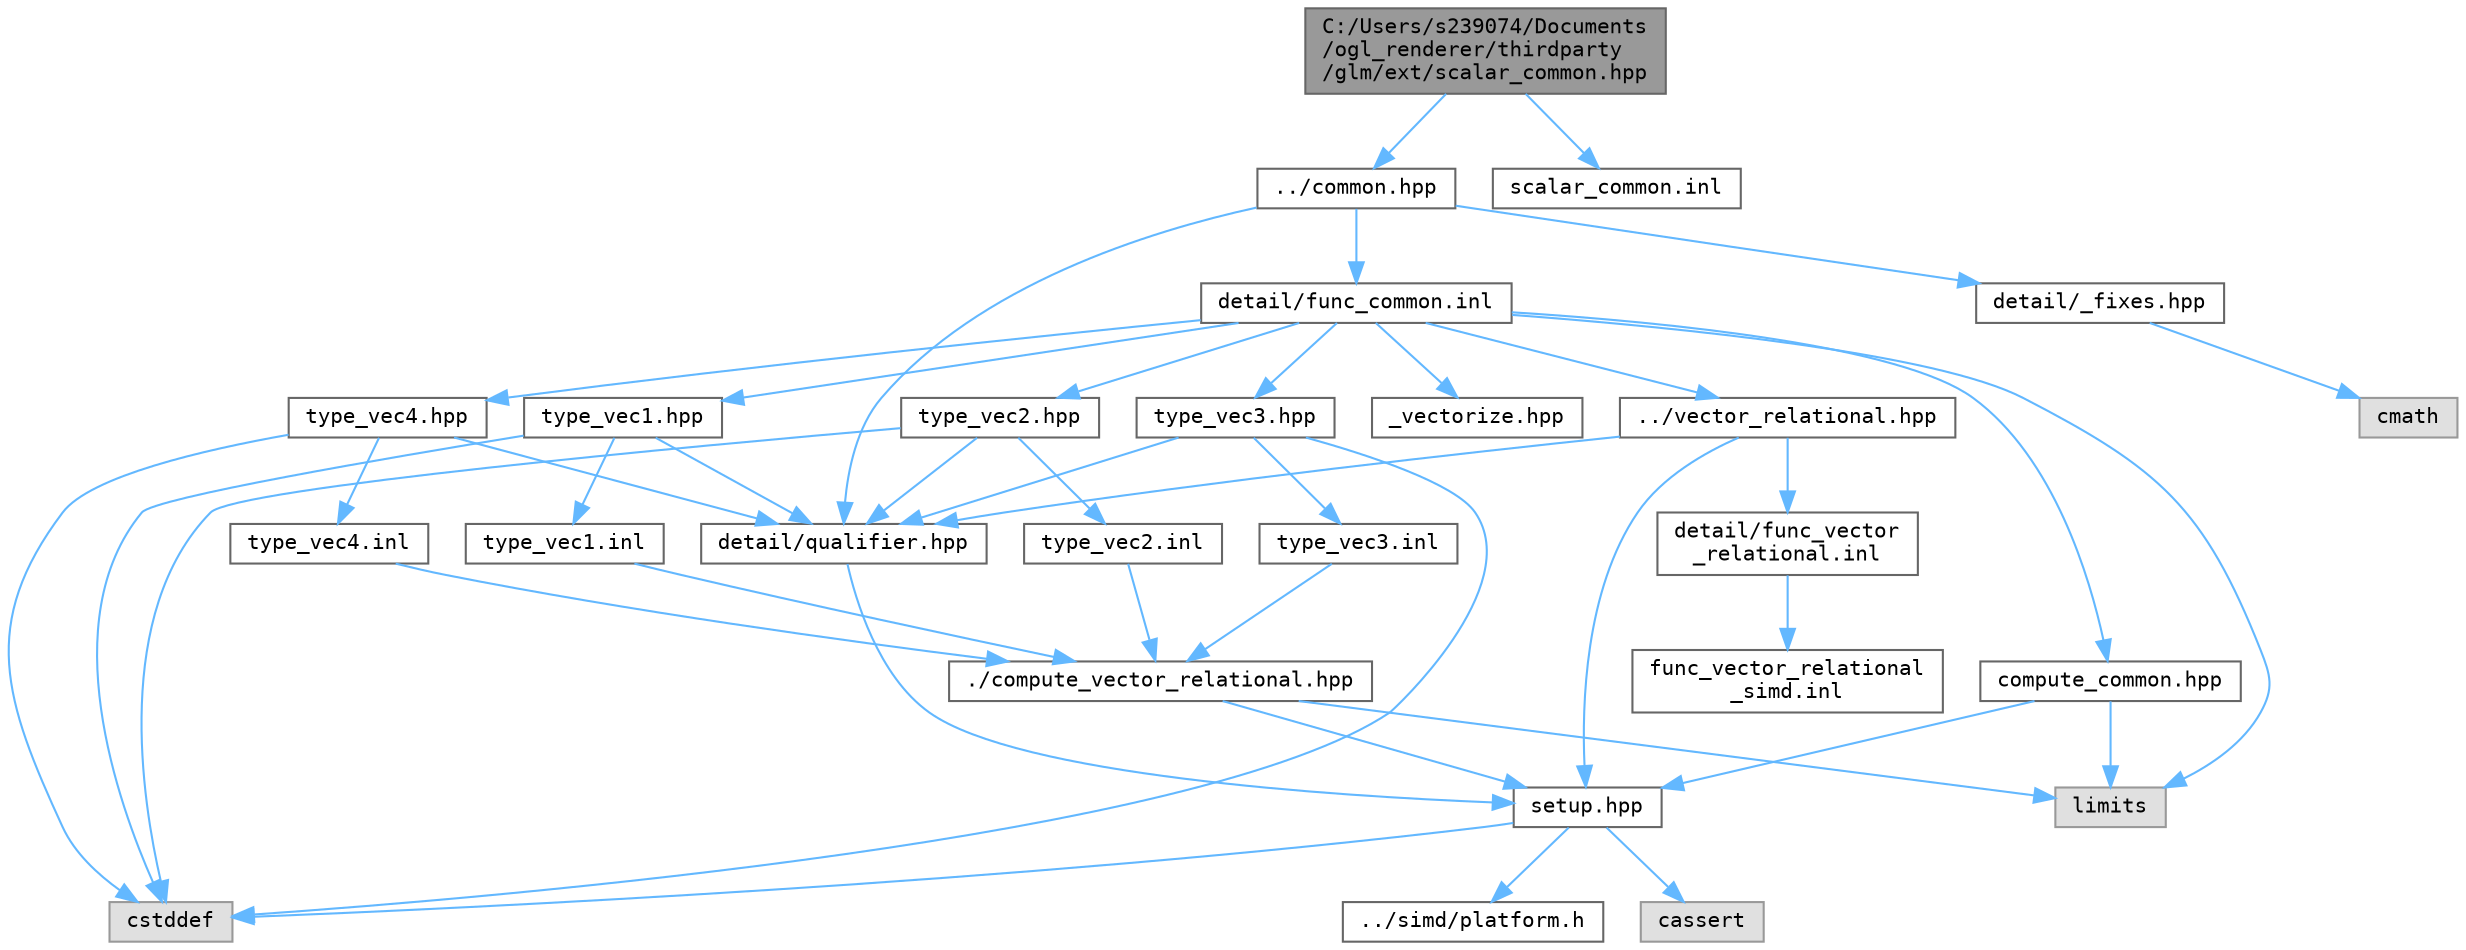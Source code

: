digraph "C:/Users/s239074/Documents/ogl_renderer/thirdparty/glm/ext/scalar_common.hpp"
{
 // LATEX_PDF_SIZE
  bgcolor="transparent";
  edge [fontname=Terminal,fontsize=10,labelfontname=Helvetica,labelfontsize=10];
  node [fontname=Terminal,fontsize=10,shape=box,height=0.2,width=0.4];
  Node1 [label="C:/Users/s239074/Documents\l/ogl_renderer/thirdparty\l/glm/ext/scalar_common.hpp",height=0.2,width=0.4,color="gray40", fillcolor="grey60", style="filled", fontcolor="black",tooltip=" "];
  Node1 -> Node2 [color="steelblue1",style="solid"];
  Node2 [label="../common.hpp",height=0.2,width=0.4,color="grey40", fillcolor="white", style="filled",URL="$common_8hpp.html",tooltip=" "];
  Node2 -> Node3 [color="steelblue1",style="solid"];
  Node3 [label="detail/qualifier.hpp",height=0.2,width=0.4,color="grey40", fillcolor="white", style="filled",URL="$qualifier_8hpp.html",tooltip=" "];
  Node3 -> Node4 [color="steelblue1",style="solid"];
  Node4 [label="setup.hpp",height=0.2,width=0.4,color="grey40", fillcolor="white", style="filled",URL="$setup_8hpp.html",tooltip=" "];
  Node4 -> Node5 [color="steelblue1",style="solid"];
  Node5 [label="cassert",height=0.2,width=0.4,color="grey60", fillcolor="#E0E0E0", style="filled",tooltip=" "];
  Node4 -> Node6 [color="steelblue1",style="solid"];
  Node6 [label="cstddef",height=0.2,width=0.4,color="grey60", fillcolor="#E0E0E0", style="filled",tooltip=" "];
  Node4 -> Node7 [color="steelblue1",style="solid"];
  Node7 [label="../simd/platform.h",height=0.2,width=0.4,color="grey40", fillcolor="white", style="filled",URL="$platform_8h.html",tooltip=" "];
  Node2 -> Node8 [color="steelblue1",style="solid"];
  Node8 [label="detail/_fixes.hpp",height=0.2,width=0.4,color="grey40", fillcolor="white", style="filled",URL="$__fixes_8hpp.html",tooltip=" "];
  Node8 -> Node9 [color="steelblue1",style="solid"];
  Node9 [label="cmath",height=0.2,width=0.4,color="grey60", fillcolor="#E0E0E0", style="filled",tooltip=" "];
  Node2 -> Node10 [color="steelblue1",style="solid"];
  Node10 [label="detail/func_common.inl",height=0.2,width=0.4,color="grey40", fillcolor="white", style="filled",URL="$func__common_8inl.html",tooltip=" "];
  Node10 -> Node11 [color="steelblue1",style="solid"];
  Node11 [label="../vector_relational.hpp",height=0.2,width=0.4,color="grey40", fillcolor="white", style="filled",URL="$vector__relational_8hpp.html",tooltip=" "];
  Node11 -> Node3 [color="steelblue1",style="solid"];
  Node11 -> Node4 [color="steelblue1",style="solid"];
  Node11 -> Node12 [color="steelblue1",style="solid"];
  Node12 [label="detail/func_vector\l_relational.inl",height=0.2,width=0.4,color="grey40", fillcolor="white", style="filled",URL="$func__vector__relational_8inl.html",tooltip=" "];
  Node12 -> Node13 [color="steelblue1",style="solid"];
  Node13 [label="func_vector_relational\l_simd.inl",height=0.2,width=0.4,color="grey40", fillcolor="white", style="filled",URL="$func__vector__relational__simd_8inl.html",tooltip=" "];
  Node10 -> Node14 [color="steelblue1",style="solid"];
  Node14 [label="compute_common.hpp",height=0.2,width=0.4,color="grey40", fillcolor="white", style="filled",URL="$compute__common_8hpp.html",tooltip=" "];
  Node14 -> Node4 [color="steelblue1",style="solid"];
  Node14 -> Node15 [color="steelblue1",style="solid"];
  Node15 [label="limits",height=0.2,width=0.4,color="grey60", fillcolor="#E0E0E0", style="filled",tooltip=" "];
  Node10 -> Node16 [color="steelblue1",style="solid"];
  Node16 [label="type_vec1.hpp",height=0.2,width=0.4,color="grey40", fillcolor="white", style="filled",URL="$type__vec1_8hpp.html",tooltip=" "];
  Node16 -> Node3 [color="steelblue1",style="solid"];
  Node16 -> Node6 [color="steelblue1",style="solid"];
  Node16 -> Node17 [color="steelblue1",style="solid"];
  Node17 [label="type_vec1.inl",height=0.2,width=0.4,color="grey40", fillcolor="white", style="filled",URL="$type__vec1_8inl.html",tooltip=" "];
  Node17 -> Node18 [color="steelblue1",style="solid"];
  Node18 [label="./compute_vector_relational.hpp",height=0.2,width=0.4,color="grey40", fillcolor="white", style="filled",URL="$compute__vector__relational_8hpp.html",tooltip=" "];
  Node18 -> Node4 [color="steelblue1",style="solid"];
  Node18 -> Node15 [color="steelblue1",style="solid"];
  Node10 -> Node19 [color="steelblue1",style="solid"];
  Node19 [label="type_vec2.hpp",height=0.2,width=0.4,color="grey40", fillcolor="white", style="filled",URL="$type__vec2_8hpp.html",tooltip=" "];
  Node19 -> Node3 [color="steelblue1",style="solid"];
  Node19 -> Node6 [color="steelblue1",style="solid"];
  Node19 -> Node20 [color="steelblue1",style="solid"];
  Node20 [label="type_vec2.inl",height=0.2,width=0.4,color="grey40", fillcolor="white", style="filled",URL="$type__vec2_8inl.html",tooltip=" "];
  Node20 -> Node18 [color="steelblue1",style="solid"];
  Node10 -> Node21 [color="steelblue1",style="solid"];
  Node21 [label="type_vec3.hpp",height=0.2,width=0.4,color="grey40", fillcolor="white", style="filled",URL="$type__vec3_8hpp.html",tooltip=" "];
  Node21 -> Node3 [color="steelblue1",style="solid"];
  Node21 -> Node6 [color="steelblue1",style="solid"];
  Node21 -> Node22 [color="steelblue1",style="solid"];
  Node22 [label="type_vec3.inl",height=0.2,width=0.4,color="grey40", fillcolor="white", style="filled",URL="$type__vec3_8inl.html",tooltip=" "];
  Node22 -> Node18 [color="steelblue1",style="solid"];
  Node10 -> Node23 [color="steelblue1",style="solid"];
  Node23 [label="type_vec4.hpp",height=0.2,width=0.4,color="grey40", fillcolor="white", style="filled",URL="$type__vec4_8hpp.html",tooltip=" "];
  Node23 -> Node3 [color="steelblue1",style="solid"];
  Node23 -> Node6 [color="steelblue1",style="solid"];
  Node23 -> Node24 [color="steelblue1",style="solid"];
  Node24 [label="type_vec4.inl",height=0.2,width=0.4,color="grey40", fillcolor="white", style="filled",URL="$type__vec4_8inl.html",tooltip=" "];
  Node24 -> Node18 [color="steelblue1",style="solid"];
  Node10 -> Node25 [color="steelblue1",style="solid"];
  Node25 [label="_vectorize.hpp",height=0.2,width=0.4,color="grey40", fillcolor="white", style="filled",URL="$__vectorize_8hpp.html",tooltip=" "];
  Node10 -> Node15 [color="steelblue1",style="solid"];
  Node1 -> Node26 [color="steelblue1",style="solid"];
  Node26 [label="scalar_common.inl",height=0.2,width=0.4,color="grey40", fillcolor="white", style="filled",URL="$scalar__common_8inl.html",tooltip=" "];
}
